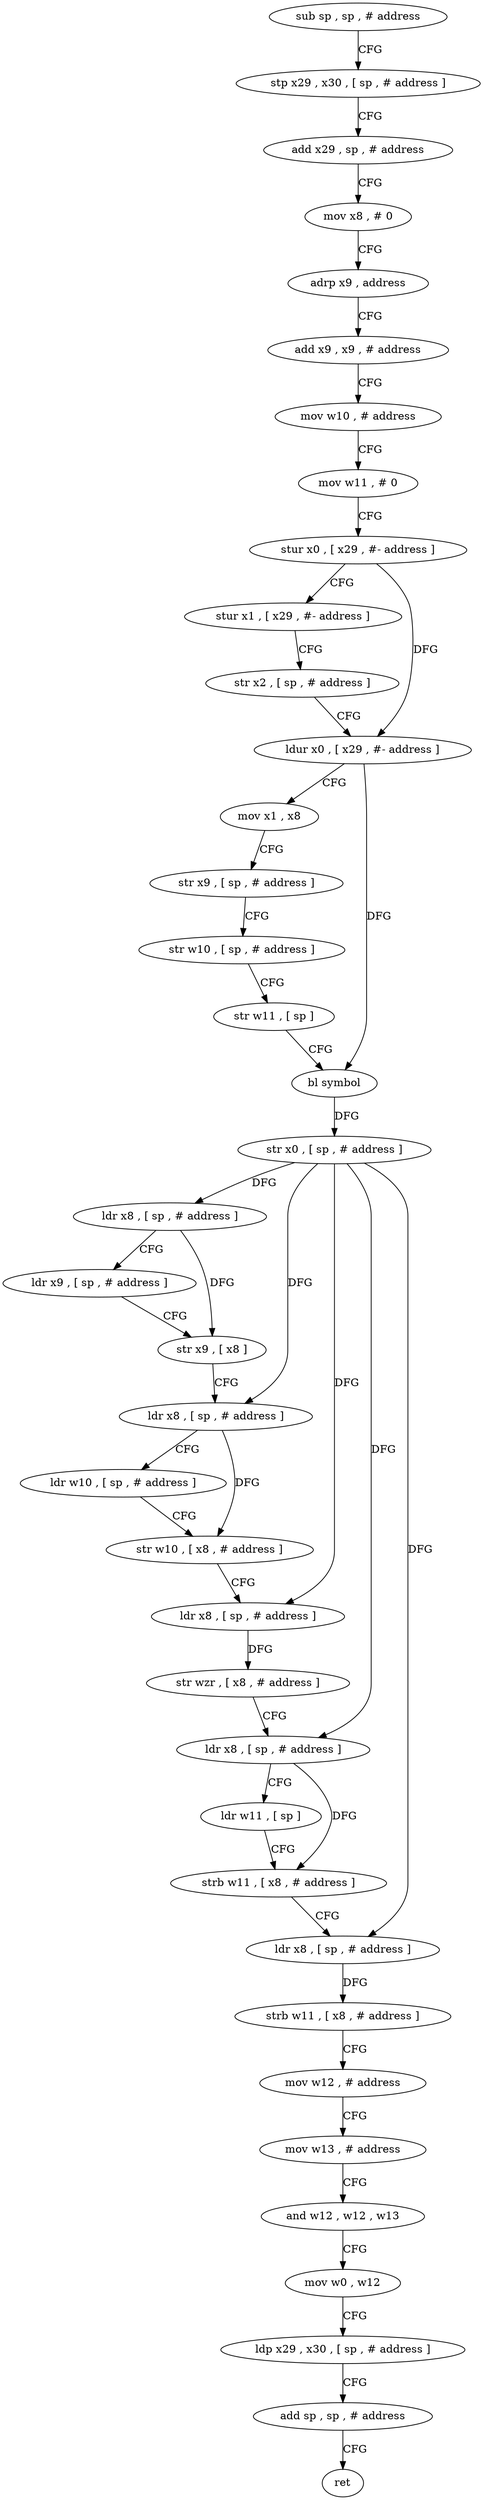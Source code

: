 digraph "func" {
"4267624" [label = "sub sp , sp , # address" ]
"4267628" [label = "stp x29 , x30 , [ sp , # address ]" ]
"4267632" [label = "add x29 , sp , # address" ]
"4267636" [label = "mov x8 , # 0" ]
"4267640" [label = "adrp x9 , address" ]
"4267644" [label = "add x9 , x9 , # address" ]
"4267648" [label = "mov w10 , # address" ]
"4267652" [label = "mov w11 , # 0" ]
"4267656" [label = "stur x0 , [ x29 , #- address ]" ]
"4267660" [label = "stur x1 , [ x29 , #- address ]" ]
"4267664" [label = "str x2 , [ sp , # address ]" ]
"4267668" [label = "ldur x0 , [ x29 , #- address ]" ]
"4267672" [label = "mov x1 , x8" ]
"4267676" [label = "str x9 , [ sp , # address ]" ]
"4267680" [label = "str w10 , [ sp , # address ]" ]
"4267684" [label = "str w11 , [ sp ]" ]
"4267688" [label = "bl symbol" ]
"4267692" [label = "str x0 , [ sp , # address ]" ]
"4267696" [label = "ldr x8 , [ sp , # address ]" ]
"4267700" [label = "ldr x9 , [ sp , # address ]" ]
"4267704" [label = "str x9 , [ x8 ]" ]
"4267708" [label = "ldr x8 , [ sp , # address ]" ]
"4267712" [label = "ldr w10 , [ sp , # address ]" ]
"4267716" [label = "str w10 , [ x8 , # address ]" ]
"4267720" [label = "ldr x8 , [ sp , # address ]" ]
"4267724" [label = "str wzr , [ x8 , # address ]" ]
"4267728" [label = "ldr x8 , [ sp , # address ]" ]
"4267732" [label = "ldr w11 , [ sp ]" ]
"4267736" [label = "strb w11 , [ x8 , # address ]" ]
"4267740" [label = "ldr x8 , [ sp , # address ]" ]
"4267744" [label = "strb w11 , [ x8 , # address ]" ]
"4267748" [label = "mov w12 , # address" ]
"4267752" [label = "mov w13 , # address" ]
"4267756" [label = "and w12 , w12 , w13" ]
"4267760" [label = "mov w0 , w12" ]
"4267764" [label = "ldp x29 , x30 , [ sp , # address ]" ]
"4267768" [label = "add sp , sp , # address" ]
"4267772" [label = "ret" ]
"4267624" -> "4267628" [ label = "CFG" ]
"4267628" -> "4267632" [ label = "CFG" ]
"4267632" -> "4267636" [ label = "CFG" ]
"4267636" -> "4267640" [ label = "CFG" ]
"4267640" -> "4267644" [ label = "CFG" ]
"4267644" -> "4267648" [ label = "CFG" ]
"4267648" -> "4267652" [ label = "CFG" ]
"4267652" -> "4267656" [ label = "CFG" ]
"4267656" -> "4267660" [ label = "CFG" ]
"4267656" -> "4267668" [ label = "DFG" ]
"4267660" -> "4267664" [ label = "CFG" ]
"4267664" -> "4267668" [ label = "CFG" ]
"4267668" -> "4267672" [ label = "CFG" ]
"4267668" -> "4267688" [ label = "DFG" ]
"4267672" -> "4267676" [ label = "CFG" ]
"4267676" -> "4267680" [ label = "CFG" ]
"4267680" -> "4267684" [ label = "CFG" ]
"4267684" -> "4267688" [ label = "CFG" ]
"4267688" -> "4267692" [ label = "DFG" ]
"4267692" -> "4267696" [ label = "DFG" ]
"4267692" -> "4267708" [ label = "DFG" ]
"4267692" -> "4267720" [ label = "DFG" ]
"4267692" -> "4267728" [ label = "DFG" ]
"4267692" -> "4267740" [ label = "DFG" ]
"4267696" -> "4267700" [ label = "CFG" ]
"4267696" -> "4267704" [ label = "DFG" ]
"4267700" -> "4267704" [ label = "CFG" ]
"4267704" -> "4267708" [ label = "CFG" ]
"4267708" -> "4267712" [ label = "CFG" ]
"4267708" -> "4267716" [ label = "DFG" ]
"4267712" -> "4267716" [ label = "CFG" ]
"4267716" -> "4267720" [ label = "CFG" ]
"4267720" -> "4267724" [ label = "DFG" ]
"4267724" -> "4267728" [ label = "CFG" ]
"4267728" -> "4267732" [ label = "CFG" ]
"4267728" -> "4267736" [ label = "DFG" ]
"4267732" -> "4267736" [ label = "CFG" ]
"4267736" -> "4267740" [ label = "CFG" ]
"4267740" -> "4267744" [ label = "DFG" ]
"4267744" -> "4267748" [ label = "CFG" ]
"4267748" -> "4267752" [ label = "CFG" ]
"4267752" -> "4267756" [ label = "CFG" ]
"4267756" -> "4267760" [ label = "CFG" ]
"4267760" -> "4267764" [ label = "CFG" ]
"4267764" -> "4267768" [ label = "CFG" ]
"4267768" -> "4267772" [ label = "CFG" ]
}

